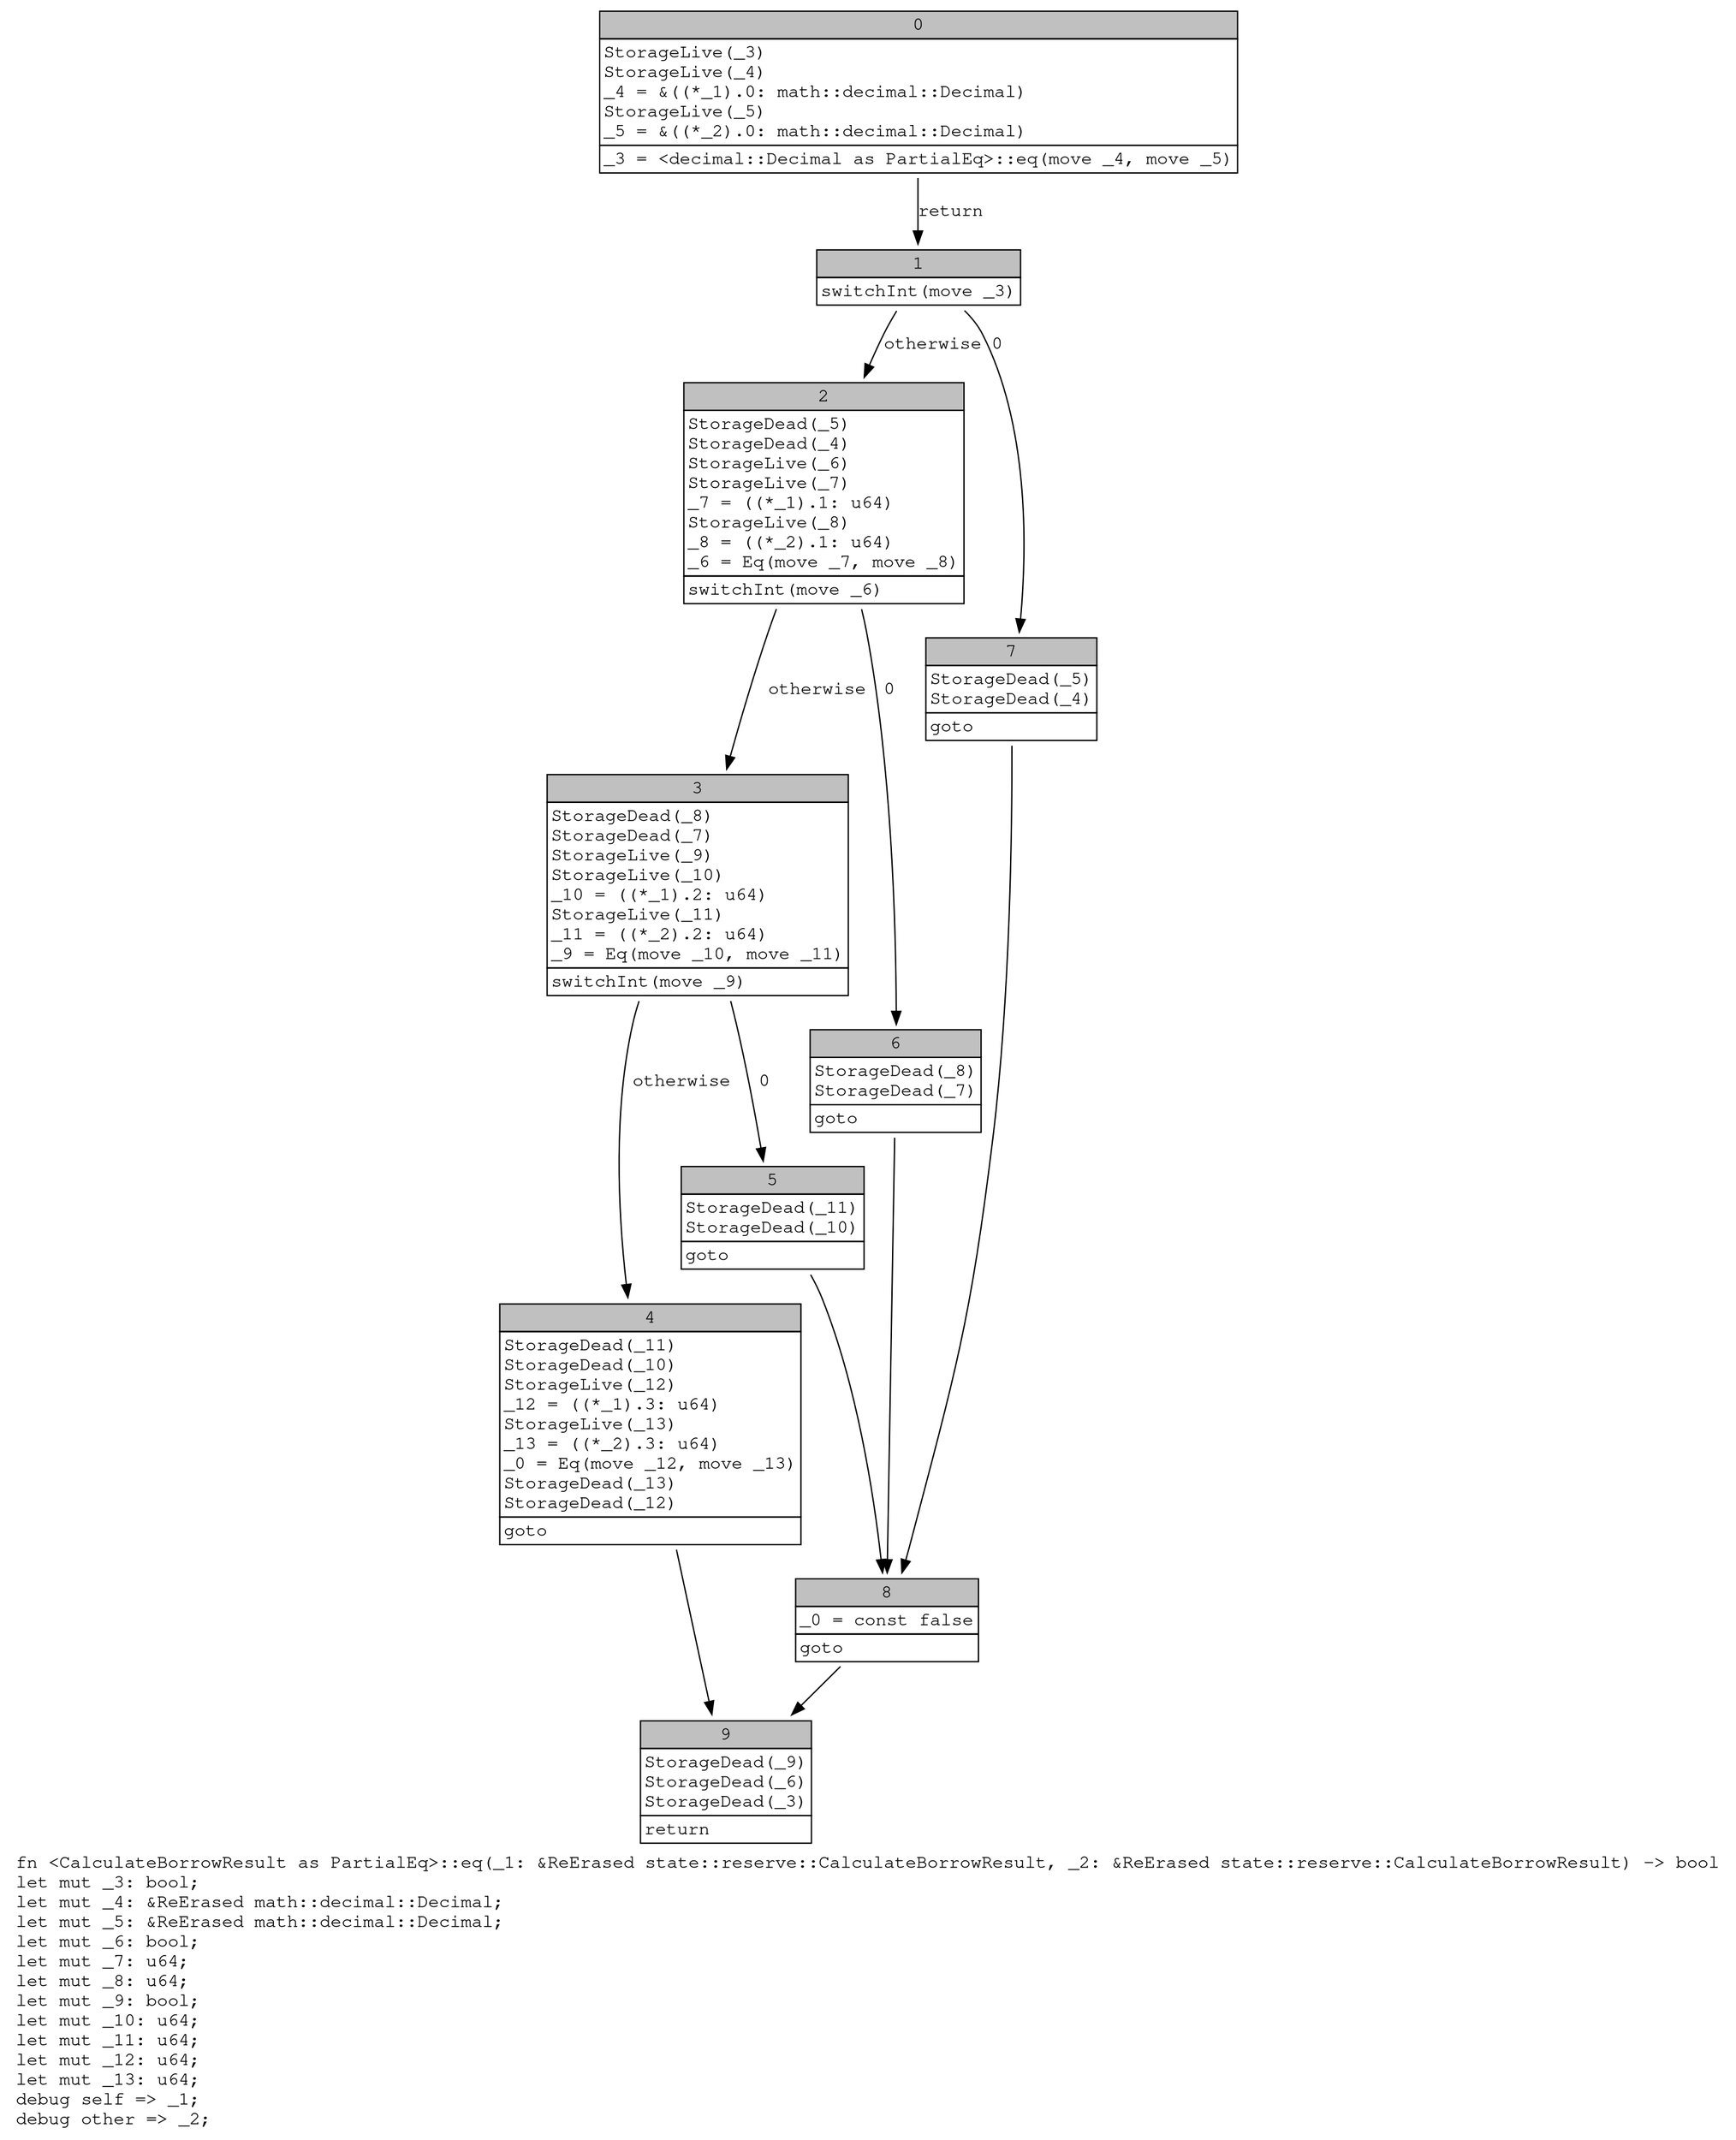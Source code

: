digraph Mir_0_2279 {
    graph [fontname="Courier, monospace"];
    node [fontname="Courier, monospace"];
    edge [fontname="Courier, monospace"];
    label=<fn &lt;CalculateBorrowResult as PartialEq&gt;::eq(_1: &amp;ReErased state::reserve::CalculateBorrowResult, _2: &amp;ReErased state::reserve::CalculateBorrowResult) -&gt; bool<br align="left"/>let mut _3: bool;<br align="left"/>let mut _4: &amp;ReErased math::decimal::Decimal;<br align="left"/>let mut _5: &amp;ReErased math::decimal::Decimal;<br align="left"/>let mut _6: bool;<br align="left"/>let mut _7: u64;<br align="left"/>let mut _8: u64;<br align="left"/>let mut _9: bool;<br align="left"/>let mut _10: u64;<br align="left"/>let mut _11: u64;<br align="left"/>let mut _12: u64;<br align="left"/>let mut _13: u64;<br align="left"/>debug self =&gt; _1;<br align="left"/>debug other =&gt; _2;<br align="left"/>>;
    bb0__0_2279 [shape="none", label=<<table border="0" cellborder="1" cellspacing="0"><tr><td bgcolor="gray" align="center" colspan="1">0</td></tr><tr><td align="left" balign="left">StorageLive(_3)<br/>StorageLive(_4)<br/>_4 = &amp;((*_1).0: math::decimal::Decimal)<br/>StorageLive(_5)<br/>_5 = &amp;((*_2).0: math::decimal::Decimal)<br/></td></tr><tr><td align="left">_3 = &lt;decimal::Decimal as PartialEq&gt;::eq(move _4, move _5)</td></tr></table>>];
    bb1__0_2279 [shape="none", label=<<table border="0" cellborder="1" cellspacing="0"><tr><td bgcolor="gray" align="center" colspan="1">1</td></tr><tr><td align="left">switchInt(move _3)</td></tr></table>>];
    bb2__0_2279 [shape="none", label=<<table border="0" cellborder="1" cellspacing="0"><tr><td bgcolor="gray" align="center" colspan="1">2</td></tr><tr><td align="left" balign="left">StorageDead(_5)<br/>StorageDead(_4)<br/>StorageLive(_6)<br/>StorageLive(_7)<br/>_7 = ((*_1).1: u64)<br/>StorageLive(_8)<br/>_8 = ((*_2).1: u64)<br/>_6 = Eq(move _7, move _8)<br/></td></tr><tr><td align="left">switchInt(move _6)</td></tr></table>>];
    bb3__0_2279 [shape="none", label=<<table border="0" cellborder="1" cellspacing="0"><tr><td bgcolor="gray" align="center" colspan="1">3</td></tr><tr><td align="left" balign="left">StorageDead(_8)<br/>StorageDead(_7)<br/>StorageLive(_9)<br/>StorageLive(_10)<br/>_10 = ((*_1).2: u64)<br/>StorageLive(_11)<br/>_11 = ((*_2).2: u64)<br/>_9 = Eq(move _10, move _11)<br/></td></tr><tr><td align="left">switchInt(move _9)</td></tr></table>>];
    bb4__0_2279 [shape="none", label=<<table border="0" cellborder="1" cellspacing="0"><tr><td bgcolor="gray" align="center" colspan="1">4</td></tr><tr><td align="left" balign="left">StorageDead(_11)<br/>StorageDead(_10)<br/>StorageLive(_12)<br/>_12 = ((*_1).3: u64)<br/>StorageLive(_13)<br/>_13 = ((*_2).3: u64)<br/>_0 = Eq(move _12, move _13)<br/>StorageDead(_13)<br/>StorageDead(_12)<br/></td></tr><tr><td align="left">goto</td></tr></table>>];
    bb5__0_2279 [shape="none", label=<<table border="0" cellborder="1" cellspacing="0"><tr><td bgcolor="gray" align="center" colspan="1">5</td></tr><tr><td align="left" balign="left">StorageDead(_11)<br/>StorageDead(_10)<br/></td></tr><tr><td align="left">goto</td></tr></table>>];
    bb6__0_2279 [shape="none", label=<<table border="0" cellborder="1" cellspacing="0"><tr><td bgcolor="gray" align="center" colspan="1">6</td></tr><tr><td align="left" balign="left">StorageDead(_8)<br/>StorageDead(_7)<br/></td></tr><tr><td align="left">goto</td></tr></table>>];
    bb7__0_2279 [shape="none", label=<<table border="0" cellborder="1" cellspacing="0"><tr><td bgcolor="gray" align="center" colspan="1">7</td></tr><tr><td align="left" balign="left">StorageDead(_5)<br/>StorageDead(_4)<br/></td></tr><tr><td align="left">goto</td></tr></table>>];
    bb8__0_2279 [shape="none", label=<<table border="0" cellborder="1" cellspacing="0"><tr><td bgcolor="gray" align="center" colspan="1">8</td></tr><tr><td align="left" balign="left">_0 = const false<br/></td></tr><tr><td align="left">goto</td></tr></table>>];
    bb9__0_2279 [shape="none", label=<<table border="0" cellborder="1" cellspacing="0"><tr><td bgcolor="gray" align="center" colspan="1">9</td></tr><tr><td align="left" balign="left">StorageDead(_9)<br/>StorageDead(_6)<br/>StorageDead(_3)<br/></td></tr><tr><td align="left">return</td></tr></table>>];
    bb0__0_2279 -> bb1__0_2279 [label="return"];
    bb1__0_2279 -> bb7__0_2279 [label="0"];
    bb1__0_2279 -> bb2__0_2279 [label="otherwise"];
    bb2__0_2279 -> bb6__0_2279 [label="0"];
    bb2__0_2279 -> bb3__0_2279 [label="otherwise"];
    bb3__0_2279 -> bb5__0_2279 [label="0"];
    bb3__0_2279 -> bb4__0_2279 [label="otherwise"];
    bb4__0_2279 -> bb9__0_2279 [label=""];
    bb5__0_2279 -> bb8__0_2279 [label=""];
    bb6__0_2279 -> bb8__0_2279 [label=""];
    bb7__0_2279 -> bb8__0_2279 [label=""];
    bb8__0_2279 -> bb9__0_2279 [label=""];
}
